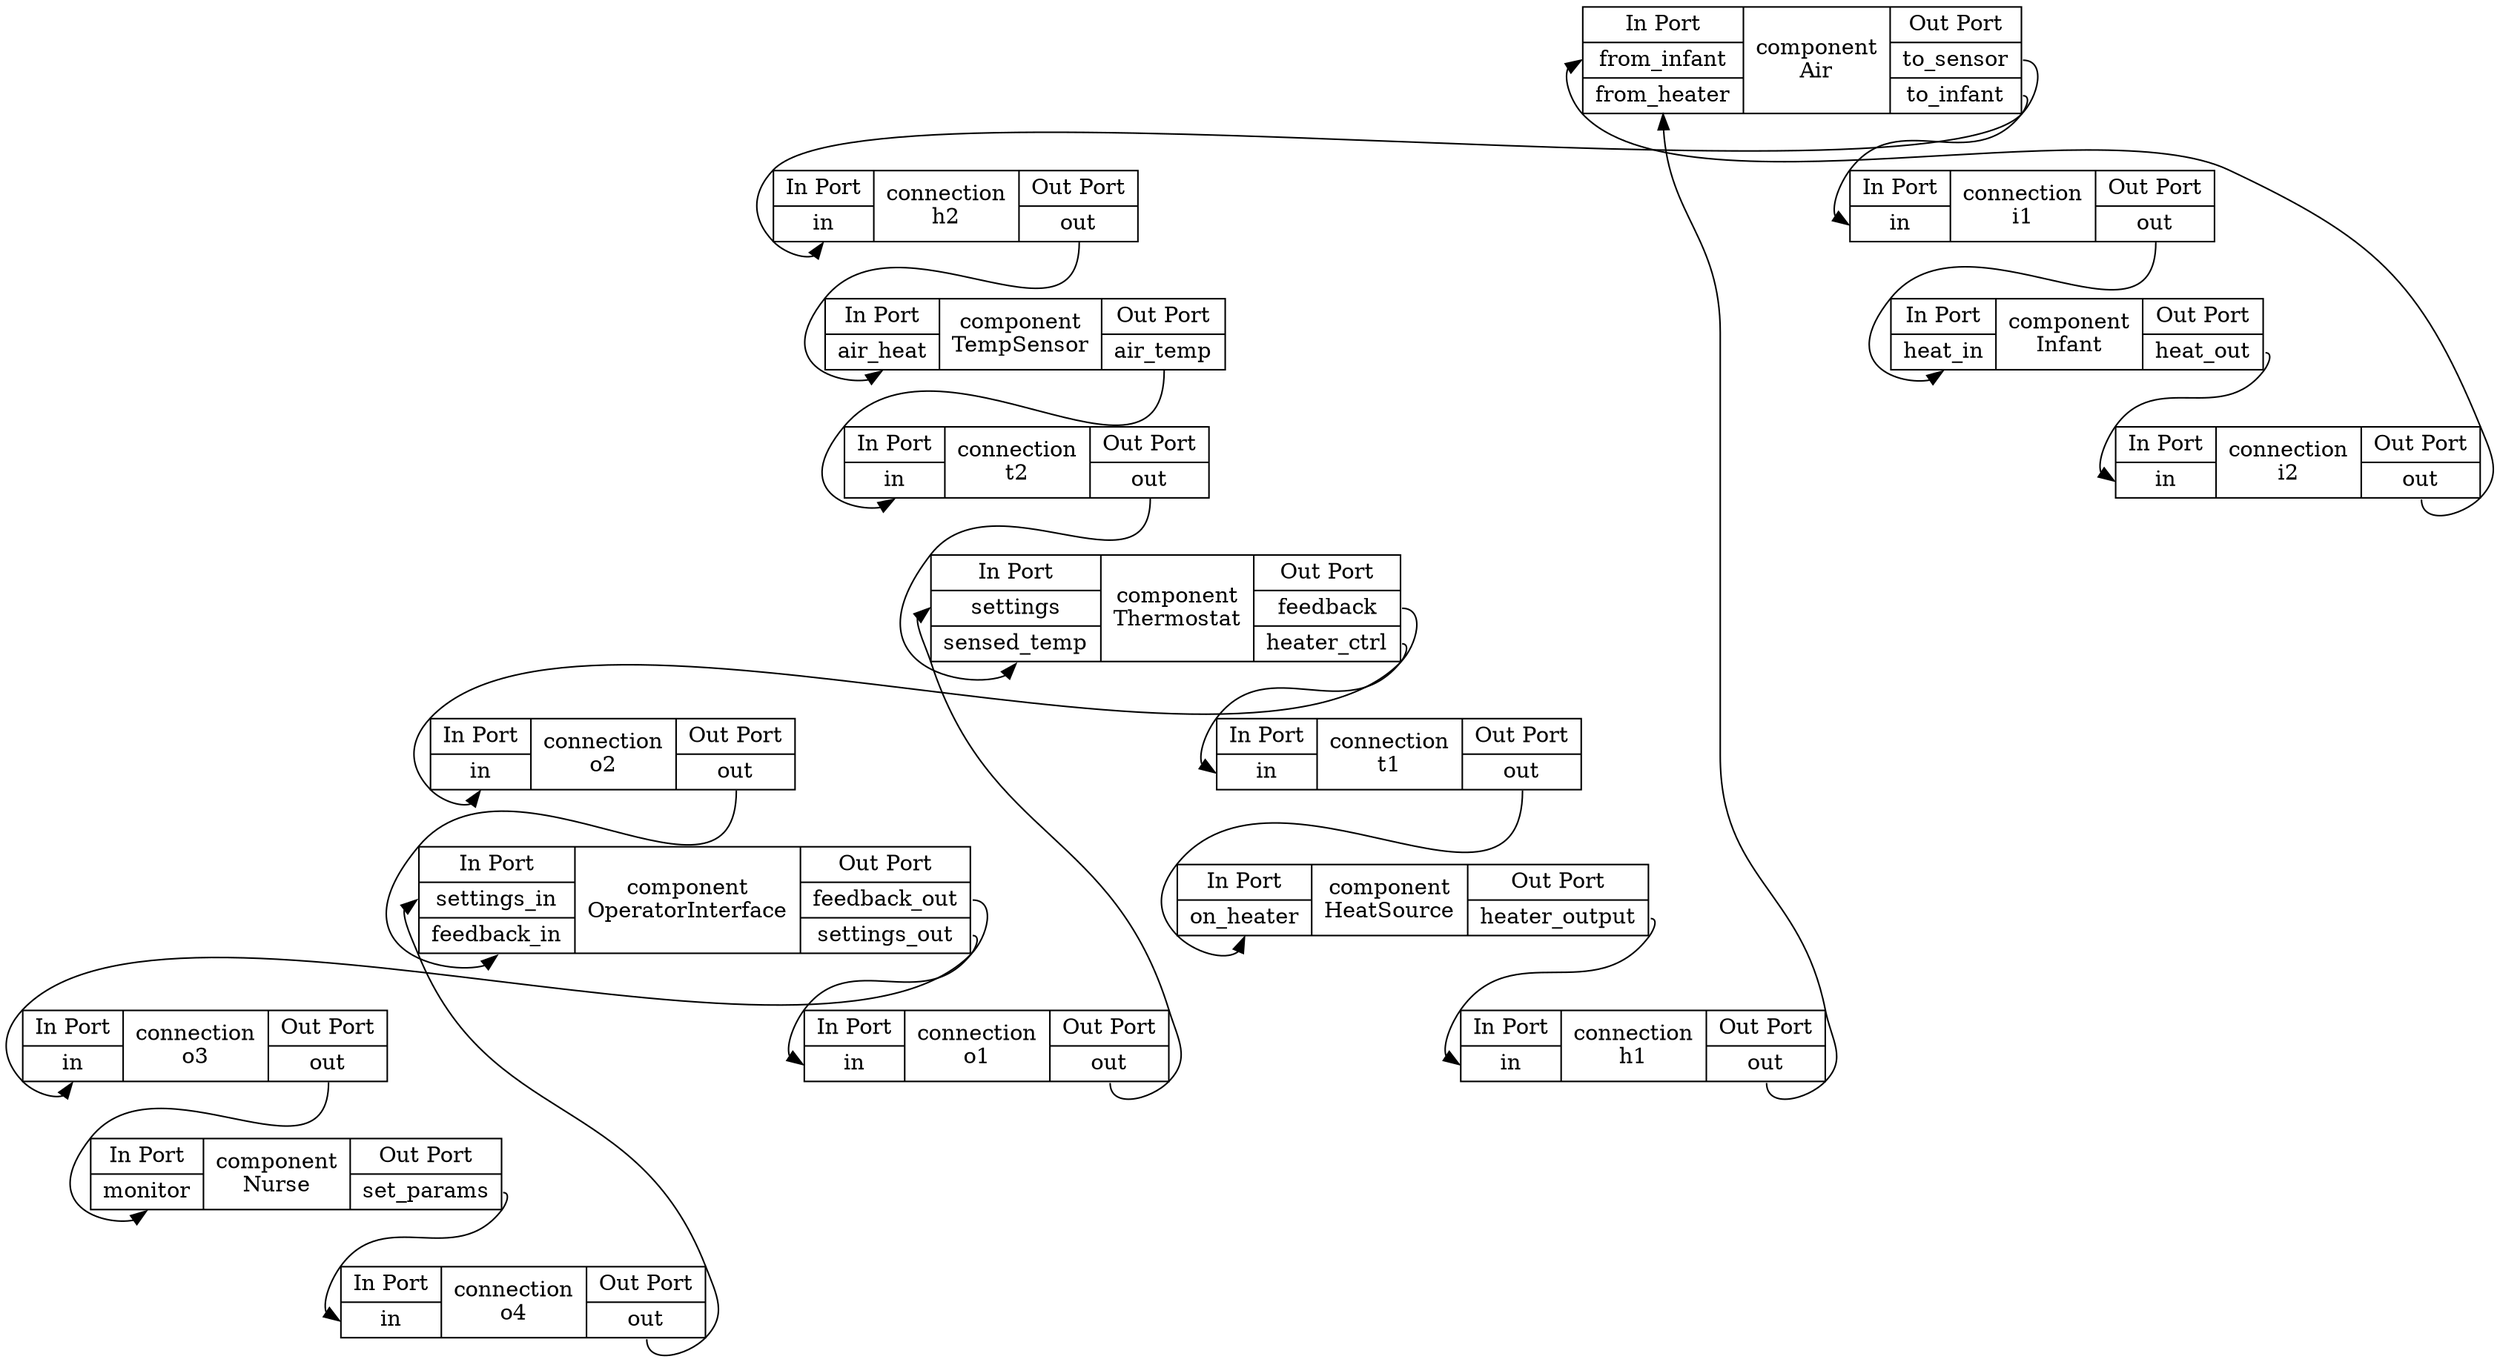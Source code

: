 digraph "component:$$AWAS#Isolette" {

  rankdir=TB

   "component:$$AWAS$Isolette#Air" [label="{In Port|<from_infant>from_infant|<from_heater>from_heater} |component\nAir|{Out Port|<to_sensor>to_sensor|<to_infant>to_infant} ",  shape="record"] 
   "component:$$AWAS$Isolette#HeatSource" [label="{In Port|<on_heater>on_heater} |component\nHeatSource|{Out Port|<heater_output>heater_output} ",  shape="record"] 
   "component:$$AWAS$Isolette#Infant" [label="{In Port|<heat_in>heat_in} |component\nInfant|{Out Port|<heat_out>heat_out} ",  shape="record"] 
   "component:$$AWAS$Isolette#Nurse" [label="{In Port|<monitor>monitor} |component\nNurse|{Out Port|<set_params>set_params} ",  shape="record"] 
   "component:$$AWAS$Isolette#OperatorInterface" [label="{In Port|<settings_in>settings_in|<feedback_in>feedback_in} |component\nOperatorInterface|{Out Port|<feedback_out>feedback_out|<settings_out>settings_out} ",  shape="record"] 
   "component:$$AWAS$Isolette#TempSensor" [label="{In Port|<air_heat>air_heat} |component\nTempSensor|{Out Port|<air_temp>air_temp} ",  shape="record"] 
   "component:$$AWAS$Isolette#Thermostat" [label="{In Port|<settings>settings|<sensed_temp>sensed_temp} |component\nThermostat|{Out Port|<feedback>feedback|<heater_ctrl>heater_ctrl} ",  shape="record"] 
   "connection:$$AWAS$Isolette#h1" [label="{In Port|<in>in} |connection\nh1|{Out Port|<out>out} ",  shape="record"] 
   "connection:$$AWAS$Isolette#h2" [label="{In Port|<in>in} |connection\nh2|{Out Port|<out>out} ",  shape="record"] 
   "connection:$$AWAS$Isolette#i1" [label="{In Port|<in>in} |connection\ni1|{Out Port|<out>out} ",  shape="record"] 
   "connection:$$AWAS$Isolette#i2" [label="{In Port|<in>in} |connection\ni2|{Out Port|<out>out} ",  shape="record"] 
   "connection:$$AWAS$Isolette#o1" [label="{In Port|<in>in} |connection\no1|{Out Port|<out>out} ",  shape="record"] 
   "connection:$$AWAS$Isolette#o2" [label="{In Port|<in>in} |connection\no2|{Out Port|<out>out} ",  shape="record"] 
   "connection:$$AWAS$Isolette#o3" [label="{In Port|<in>in} |connection\no3|{Out Port|<out>out} ",  shape="record"] 
   "connection:$$AWAS$Isolette#o4" [label="{In Port|<in>in} |connection\no4|{Out Port|<out>out} ",  shape="record"] 
   "connection:$$AWAS$Isolette#t1" [label="{In Port|<in>in} |connection\nt1|{Out Port|<out>out} ",  shape="record"] 
   "connection:$$AWAS$Isolette#t2" [label="{In Port|<in>in} |connection\nt2|{Out Port|<out>out} ",  shape="record"] 

   "component:$$AWAS$Isolette#Air" -> "connection:$$AWAS$Isolette#h2" [headport=in, tailport=to_sensor] 
   "component:$$AWAS$Isolette#Air" -> "connection:$$AWAS$Isolette#i1" [headport=in, tailport=to_infant] 
   "component:$$AWAS$Isolette#HeatSource" -> "connection:$$AWAS$Isolette#h1" [headport=in, tailport=heater_output] 
   "component:$$AWAS$Isolette#Infant" -> "connection:$$AWAS$Isolette#i2" [headport=in, tailport=heat_out] 
   "component:$$AWAS$Isolette#Nurse" -> "connection:$$AWAS$Isolette#o4" [headport=in, tailport=set_params] 
   "component:$$AWAS$Isolette#OperatorInterface" -> "connection:$$AWAS$Isolette#o1" [headport=in, tailport=settings_out] 
   "component:$$AWAS$Isolette#OperatorInterface" -> "connection:$$AWAS$Isolette#o3" [headport=in, tailport=feedback_out] 
   "component:$$AWAS$Isolette#TempSensor" -> "connection:$$AWAS$Isolette#t2" [headport=in, tailport=air_temp] 
   "component:$$AWAS$Isolette#Thermostat" -> "connection:$$AWAS$Isolette#o2" [headport=in, tailport=feedback] 
   "component:$$AWAS$Isolette#Thermostat" -> "connection:$$AWAS$Isolette#t1" [headport=in, tailport=heater_ctrl] 
   "connection:$$AWAS$Isolette#h1" -> "component:$$AWAS$Isolette#Air" [headport=from_heater, tailport=out] 
   "connection:$$AWAS$Isolette#h2" -> "component:$$AWAS$Isolette#TempSensor" [headport=air_heat, tailport=out] 
   "connection:$$AWAS$Isolette#i1" -> "component:$$AWAS$Isolette#Infant" [headport=heat_in, tailport=out] 
   "connection:$$AWAS$Isolette#i2" -> "component:$$AWAS$Isolette#Air" [headport=from_infant, tailport=out] 
   "connection:$$AWAS$Isolette#o1" -> "component:$$AWAS$Isolette#Thermostat" [headport=settings, tailport=out] 
   "connection:$$AWAS$Isolette#o2" -> "component:$$AWAS$Isolette#OperatorInterface" [headport=feedback_in, tailport=out] 
   "connection:$$AWAS$Isolette#o3" -> "component:$$AWAS$Isolette#Nurse" [headport=monitor, tailport=out] 
   "connection:$$AWAS$Isolette#o4" -> "component:$$AWAS$Isolette#OperatorInterface" [headport=settings_in, tailport=out] 
   "connection:$$AWAS$Isolette#t1" -> "component:$$AWAS$Isolette#HeatSource" [headport=on_heater, tailport=out] 
   "connection:$$AWAS$Isolette#t2" -> "component:$$AWAS$Isolette#Thermostat" [headport=sensed_temp, tailport=out] 

}